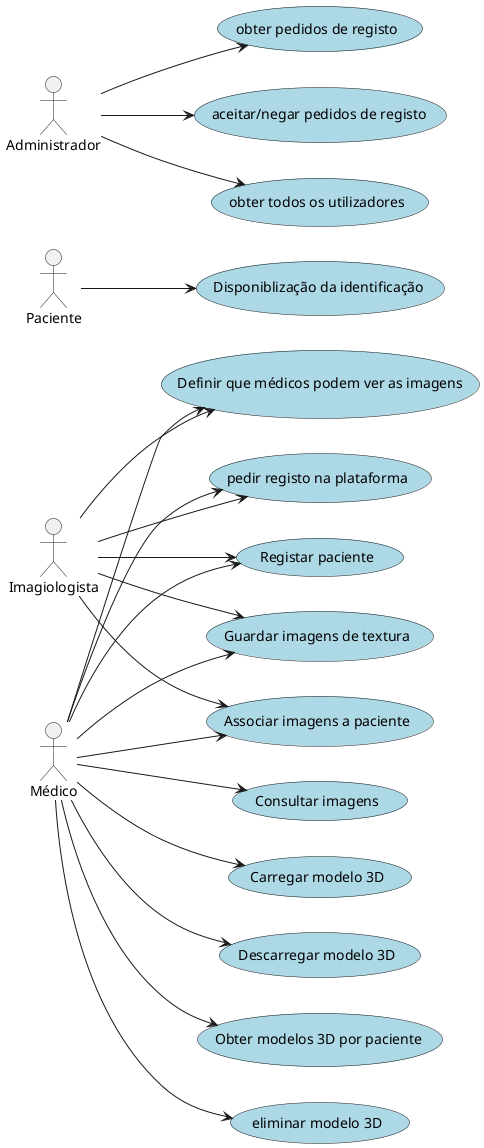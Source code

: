 @startuml

left to right direction
skinparam usecase {
BackgroundColor LightBlue
}

actor Médico as med
actor Paciente as pac
actor Imagiologista as img
actor Administrador as adm

adm --> (obter pedidos de registo)
adm --> (aceitar/negar pedidos de registo)
adm --> (obter todos os utilizadores)
med --> (pedir registo na plataforma)
img --> (pedir registo na plataforma)
med --> (Registar paciente)
img --> (Registar paciente)
med --> (Guardar imagens de textura)
img --> (Guardar imagens de textura)
med --> (Consultar imagens)
med --> (Associar imagens a paciente)
img --> (Associar imagens a paciente)
med --> (Definir que médicos podem ver as imagens)
img --> (Definir que médicos podem ver as imagens)
pac --> (Disponiblização da identificação)
med --> (Carregar modelo 3D)
med --> (Descarregar modelo 3D)
med --> (Obter modelos 3D por paciente)
med --> (eliminar modelo 3D)


@enduml
